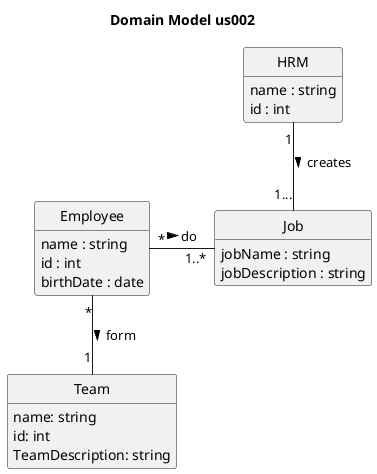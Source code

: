 @startuml
skinparam monochrome true
skinparam packageStyle rectangle
skinparam shadowing false
'skinparam linetype ortho
'left to right direction
skinparam classAttributeIconSize 0
hide circle
hide methods

title Domain Model us002



class HRM {
    name : string
    id : int
}

class Job {
    jobName : string
    jobDescription : string

}
class Employee {
    name : string
    id : int
    birthDate : date
    }

class Team {
     name: string
     id: int
     TeamDescription: string
}
Employee "*" -- "1" Team : form >
HRM "1" -- "1..." Job : creates >
Employee "*" - "1..*" Job : do >
'Organization "1" - "0..*" Task: owns >
'Task "*" -- "1" Employee: created by >
'Employee "1" -- "*" Task : creates >
'Employee "0..1" -- "1" User: acts as >
'Task "*" - "1" Category: cataloged as >
'TechnicalSkill "*" - "1" ActivityArea: regarding an >

'Category "*" - "*" TechnicalSkill :  : requires >
'(Category, TechnicalSkill) . FeatureTS

'Organization "1" -left "1" PostalAddress : located At >

@enduml